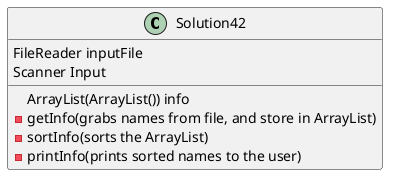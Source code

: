 @startuml
'https://plantuml.com/class-diagram



class Solution42{
    FileReader inputFile
    ArrayList(ArrayList()) info
    Scanner Input

    -getInfo(grabs names from file, and store in ArrayList)
    -sortInfo(sorts the ArrayList)
    -printInfo(prints sorted names to the user)

}



@enduml